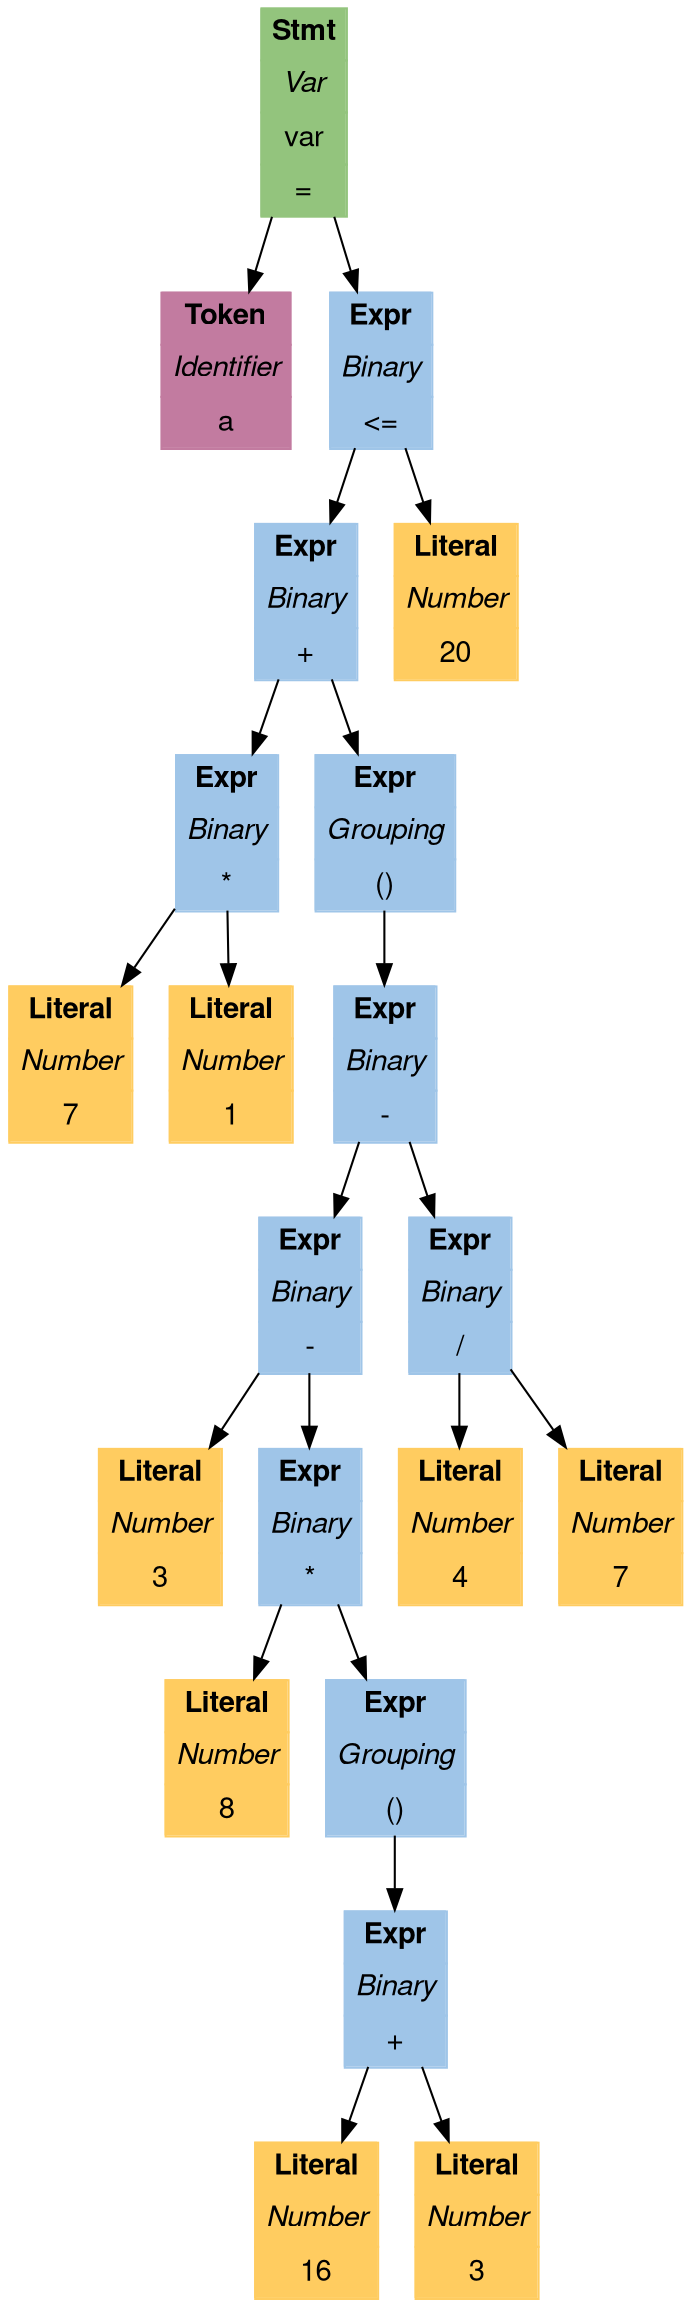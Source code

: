 digraph Program {
subgraph stmt0 {
	fontname="Helvetica,Arial,sans-serif"
	node [
		style=filled
		shape=rect
		fontname="Helvetica,Arial,sans-serif"
	]
	edge [
		fontname="Helvetica,Arial,sans-serif"
	]
	N1 [
		color="#93c47d"
		label=<<table border="0" cellborder="1" cellspacing="0" cellpadding="4">
			<tr> <td align="center"><b>Stmt</b></td> </tr>
			<tr> <td align="center"><i>Var</i></td> </tr>
			<tr> <td align="center">var</td> </tr>
			<tr> <td align="center">=</td> </tr>
		</table>>
		shape=plain
	]
	N2 [
		color="#c27ba0"
		label=<<table border="0" cellborder="1" cellspacing="0" cellpadding="4">
			<tr> <td align="center"><b>Token</b></td> </tr>
			<tr> <td align="center"><i>Identifier</i></td> </tr>
			<tr> <td align="center">a</td> </tr>
		</table>>
		shape=plain
	]
	N3 [
		color="#9fc5e8"
		label=<<table border="0" cellborder="1" cellspacing="0" cellpadding="4">
			<tr> <td align="center"><b>Expr</b></td> </tr>
			<tr> <td align="center"><i>Binary</i></td> </tr>
			<tr> <td align="center">&lt;=</td> </tr>
		</table>>
		shape=plain
	]
	N4 [
		color="#9fc5e8"
		label=<<table border="0" cellborder="1" cellspacing="0" cellpadding="4">
			<tr> <td align="center"><b>Expr</b></td> </tr>
			<tr> <td align="center"><i>Binary</i></td> </tr>
			<tr> <td align="center">+</td> </tr>
		</table>>
		shape=plain
	]
	N5 [
		color="#9fc5e8"
		label=<<table border="0" cellborder="1" cellspacing="0" cellpadding="4">
			<tr> <td align="center"><b>Expr</b></td> </tr>
			<tr> <td align="center"><i>Binary</i></td> </tr>
			<tr> <td align="center">*</td> </tr>
		</table>>
		shape=plain
	]
	N6 [
		color="#ffcc60"
		label=<<table border="0" cellborder="1" cellspacing="0" cellpadding="4">
			<tr> <td align="center"><b>Literal</b></td> </tr>
			<tr> <td align="center"><i>Number</i></td> </tr>
			<tr> <td align="center">7</td> </tr>
		</table>>
		shape=plain
	]
	N7 [
		color="#ffcc60"
		label=<<table border="0" cellborder="1" cellspacing="0" cellpadding="4">
			<tr> <td align="center"><b>Literal</b></td> </tr>
			<tr> <td align="center"><i>Number</i></td> </tr>
			<tr> <td align="center">1</td> </tr>
		</table>>
		shape=plain
	]
	N5 -> {N6, N7}
	N8 [
		color="#9fc5e8"
		label=<<table border="0" cellborder="1" cellspacing="0" cellpadding="4">
			<tr> <td align="center"><b>Expr</b></td> </tr>
			<tr> <td align="center"><i>Grouping</i></td> </tr>
			<tr> <td align="center">()</td> </tr>
		</table>>
		shape=plain
	]
	N9 [
		color="#9fc5e8"
		label=<<table border="0" cellborder="1" cellspacing="0" cellpadding="4">
			<tr> <td align="center"><b>Expr</b></td> </tr>
			<tr> <td align="center"><i>Binary</i></td> </tr>
			<tr> <td align="center">-</td> </tr>
		</table>>
		shape=plain
	]
	N10 [
		color="#9fc5e8"
		label=<<table border="0" cellborder="1" cellspacing="0" cellpadding="4">
			<tr> <td align="center"><b>Expr</b></td> </tr>
			<tr> <td align="center"><i>Binary</i></td> </tr>
			<tr> <td align="center">-</td> </tr>
		</table>>
		shape=plain
	]
	N11 [
		color="#ffcc60"
		label=<<table border="0" cellborder="1" cellspacing="0" cellpadding="4">
			<tr> <td align="center"><b>Literal</b></td> </tr>
			<tr> <td align="center"><i>Number</i></td> </tr>
			<tr> <td align="center">3</td> </tr>
		</table>>
		shape=plain
	]
	N12 [
		color="#9fc5e8"
		label=<<table border="0" cellborder="1" cellspacing="0" cellpadding="4">
			<tr> <td align="center"><b>Expr</b></td> </tr>
			<tr> <td align="center"><i>Binary</i></td> </tr>
			<tr> <td align="center">*</td> </tr>
		</table>>
		shape=plain
	]
	N13 [
		color="#ffcc60"
		label=<<table border="0" cellborder="1" cellspacing="0" cellpadding="4">
			<tr> <td align="center"><b>Literal</b></td> </tr>
			<tr> <td align="center"><i>Number</i></td> </tr>
			<tr> <td align="center">8</td> </tr>
		</table>>
		shape=plain
	]
	N14 [
		color="#9fc5e8"
		label=<<table border="0" cellborder="1" cellspacing="0" cellpadding="4">
			<tr> <td align="center"><b>Expr</b></td> </tr>
			<tr> <td align="center"><i>Grouping</i></td> </tr>
			<tr> <td align="center">()</td> </tr>
		</table>>
		shape=plain
	]
	N15 [
		color="#9fc5e8"
		label=<<table border="0" cellborder="1" cellspacing="0" cellpadding="4">
			<tr> <td align="center"><b>Expr</b></td> </tr>
			<tr> <td align="center"><i>Binary</i></td> </tr>
			<tr> <td align="center">+</td> </tr>
		</table>>
		shape=plain
	]
	N16 [
		color="#ffcc60"
		label=<<table border="0" cellborder="1" cellspacing="0" cellpadding="4">
			<tr> <td align="center"><b>Literal</b></td> </tr>
			<tr> <td align="center"><i>Number</i></td> </tr>
			<tr> <td align="center">16</td> </tr>
		</table>>
		shape=plain
	]
	N17 [
		color="#ffcc60"
		label=<<table border="0" cellborder="1" cellspacing="0" cellpadding="4">
			<tr> <td align="center"><b>Literal</b></td> </tr>
			<tr> <td align="center"><i>Number</i></td> </tr>
			<tr> <td align="center">3</td> </tr>
		</table>>
		shape=plain
	]
	N15 -> {N16, N17}
	N14 -> N15
	N12 -> {N13, N14}
	N10 -> {N11, N12}
	N18 [
		color="#9fc5e8"
		label=<<table border="0" cellborder="1" cellspacing="0" cellpadding="4">
			<tr> <td align="center"><b>Expr</b></td> </tr>
			<tr> <td align="center"><i>Binary</i></td> </tr>
			<tr> <td align="center">/</td> </tr>
		</table>>
		shape=plain
	]
	N19 [
		color="#ffcc60"
		label=<<table border="0" cellborder="1" cellspacing="0" cellpadding="4">
			<tr> <td align="center"><b>Literal</b></td> </tr>
			<tr> <td align="center"><i>Number</i></td> </tr>
			<tr> <td align="center">4</td> </tr>
		</table>>
		shape=plain
	]
	N20 [
		color="#ffcc60"
		label=<<table border="0" cellborder="1" cellspacing="0" cellpadding="4">
			<tr> <td align="center"><b>Literal</b></td> </tr>
			<tr> <td align="center"><i>Number</i></td> </tr>
			<tr> <td align="center">7</td> </tr>
		</table>>
		shape=plain
	]
	N18 -> {N19, N20}
	N9 -> {N10, N18}
	N8 -> N9
	N4 -> {N5, N8}
	N21 [
		color="#ffcc60"
		label=<<table border="0" cellborder="1" cellspacing="0" cellpadding="4">
			<tr> <td align="center"><b>Literal</b></td> </tr>
			<tr> <td align="center"><i>Number</i></td> </tr>
			<tr> <td align="center">20</td> </tr>
		</table>>
		shape=plain
	]
	N3 -> {N4, N21}
	N1 -> {N2, N3}
}
}

